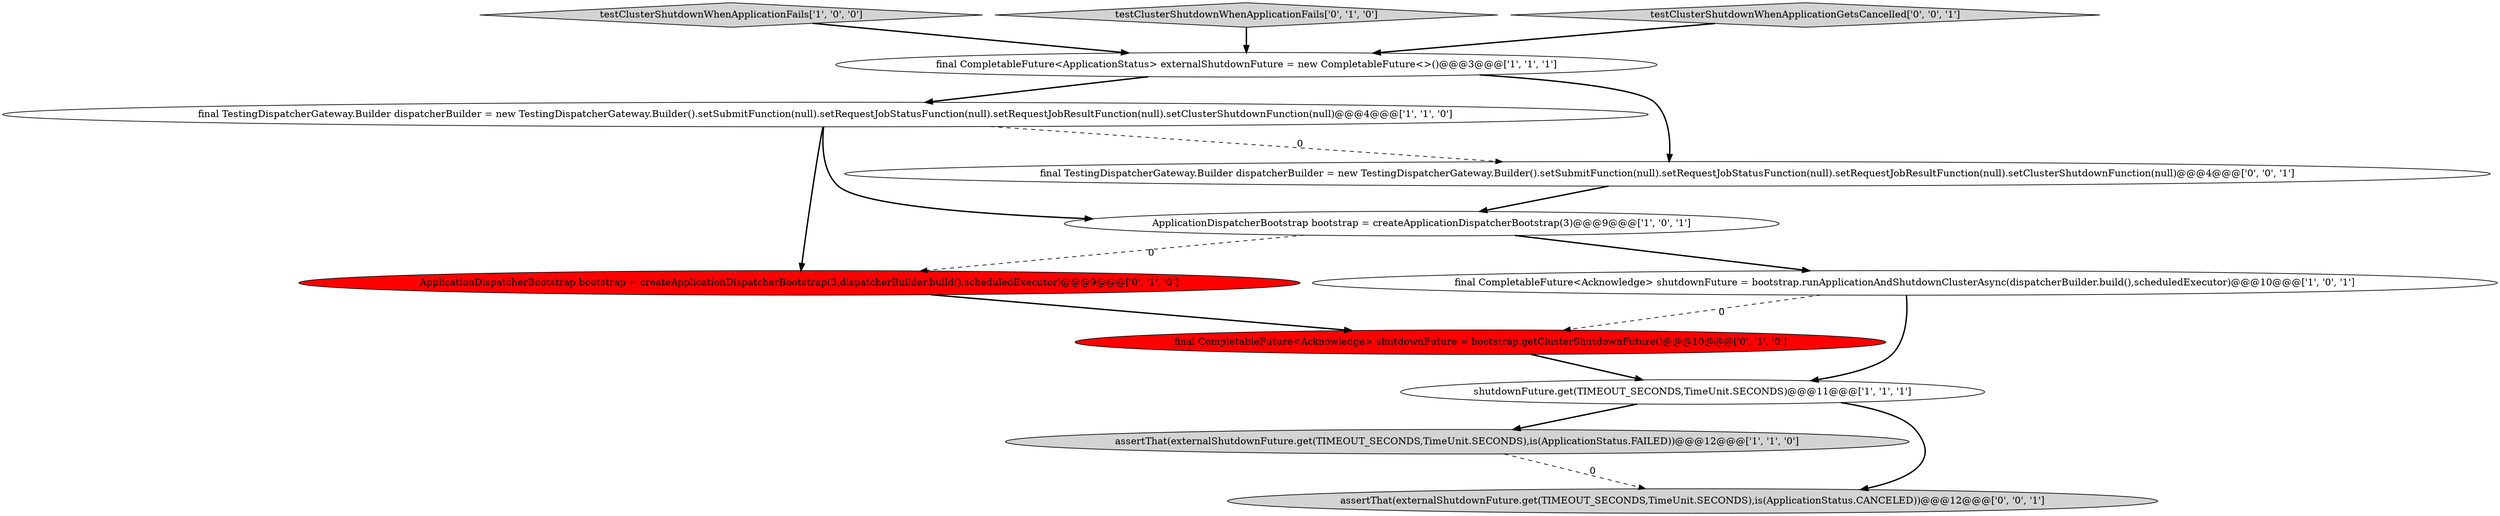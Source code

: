 digraph {
7 [style = filled, label = "final CompletableFuture<Acknowledge> shutdownFuture = bootstrap.getClusterShutdownFuture()@@@10@@@['0', '1', '0']", fillcolor = red, shape = ellipse image = "AAA1AAABBB2BBB"];
8 [style = filled, label = "ApplicationDispatcherBootstrap bootstrap = createApplicationDispatcherBootstrap(3,dispatcherBuilder.build(),scheduledExecutor)@@@9@@@['0', '1', '0']", fillcolor = red, shape = ellipse image = "AAA1AAABBB2BBB"];
5 [style = filled, label = "assertThat(externalShutdownFuture.get(TIMEOUT_SECONDS,TimeUnit.SECONDS),is(ApplicationStatus.FAILED))@@@12@@@['1', '1', '0']", fillcolor = lightgray, shape = ellipse image = "AAA0AAABBB1BBB"];
1 [style = filled, label = "testClusterShutdownWhenApplicationFails['1', '0', '0']", fillcolor = lightgray, shape = diamond image = "AAA0AAABBB1BBB"];
3 [style = filled, label = "final TestingDispatcherGateway.Builder dispatcherBuilder = new TestingDispatcherGateway.Builder().setSubmitFunction(null).setRequestJobStatusFunction(null).setRequestJobResultFunction(null).setClusterShutdownFunction(null)@@@4@@@['1', '1', '0']", fillcolor = white, shape = ellipse image = "AAA0AAABBB1BBB"];
0 [style = filled, label = "final CompletableFuture<Acknowledge> shutdownFuture = bootstrap.runApplicationAndShutdownClusterAsync(dispatcherBuilder.build(),scheduledExecutor)@@@10@@@['1', '0', '1']", fillcolor = white, shape = ellipse image = "AAA0AAABBB1BBB"];
9 [style = filled, label = "testClusterShutdownWhenApplicationFails['0', '1', '0']", fillcolor = lightgray, shape = diamond image = "AAA0AAABBB2BBB"];
6 [style = filled, label = "ApplicationDispatcherBootstrap bootstrap = createApplicationDispatcherBootstrap(3)@@@9@@@['1', '0', '1']", fillcolor = white, shape = ellipse image = "AAA0AAABBB1BBB"];
10 [style = filled, label = "final TestingDispatcherGateway.Builder dispatcherBuilder = new TestingDispatcherGateway.Builder().setSubmitFunction(null).setRequestJobStatusFunction(null).setRequestJobResultFunction(null).setClusterShutdownFunction(null)@@@4@@@['0', '0', '1']", fillcolor = white, shape = ellipse image = "AAA0AAABBB3BBB"];
11 [style = filled, label = "assertThat(externalShutdownFuture.get(TIMEOUT_SECONDS,TimeUnit.SECONDS),is(ApplicationStatus.CANCELED))@@@12@@@['0', '0', '1']", fillcolor = lightgray, shape = ellipse image = "AAA0AAABBB3BBB"];
12 [style = filled, label = "testClusterShutdownWhenApplicationGetsCancelled['0', '0', '1']", fillcolor = lightgray, shape = diamond image = "AAA0AAABBB3BBB"];
4 [style = filled, label = "shutdownFuture.get(TIMEOUT_SECONDS,TimeUnit.SECONDS)@@@11@@@['1', '1', '1']", fillcolor = white, shape = ellipse image = "AAA0AAABBB1BBB"];
2 [style = filled, label = "final CompletableFuture<ApplicationStatus> externalShutdownFuture = new CompletableFuture<>()@@@3@@@['1', '1', '1']", fillcolor = white, shape = ellipse image = "AAA0AAABBB1BBB"];
8->7 [style = bold, label=""];
3->6 [style = bold, label=""];
12->2 [style = bold, label=""];
1->2 [style = bold, label=""];
6->8 [style = dashed, label="0"];
6->0 [style = bold, label=""];
3->10 [style = dashed, label="0"];
7->4 [style = bold, label=""];
4->11 [style = bold, label=""];
0->7 [style = dashed, label="0"];
2->10 [style = bold, label=""];
0->4 [style = bold, label=""];
9->2 [style = bold, label=""];
4->5 [style = bold, label=""];
10->6 [style = bold, label=""];
3->8 [style = bold, label=""];
5->11 [style = dashed, label="0"];
2->3 [style = bold, label=""];
}
